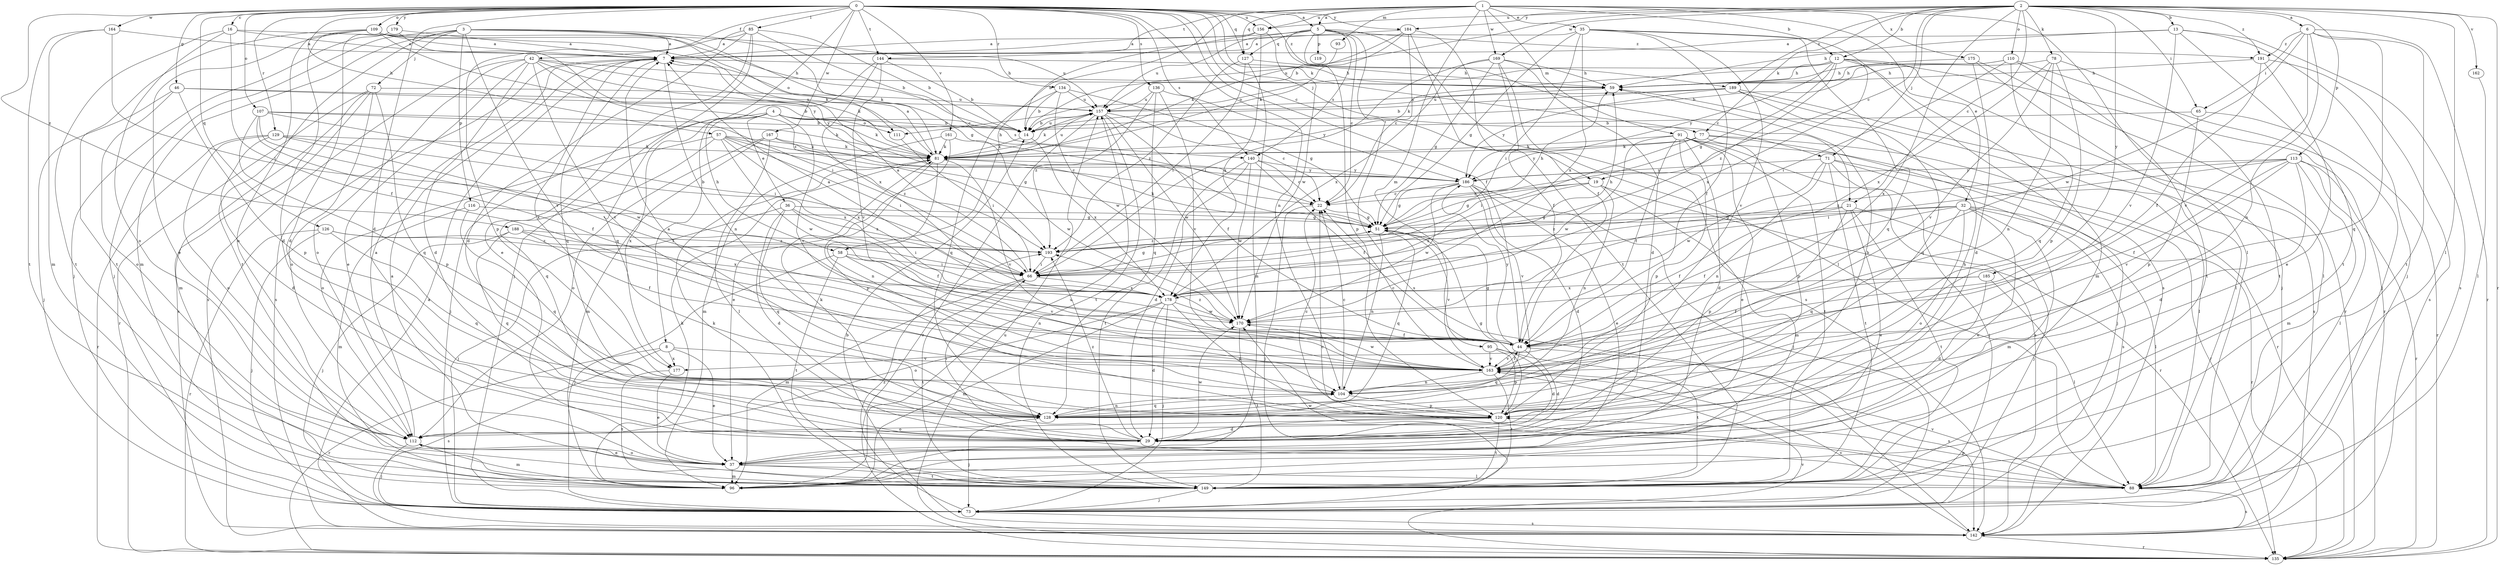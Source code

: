 strict digraph  {
0;
1;
2;
3;
4;
5;
6;
7;
8;
12;
13;
14;
16;
19;
21;
22;
29;
32;
35;
36;
37;
42;
44;
46;
51;
57;
58;
59;
65;
66;
71;
72;
73;
77;
78;
81;
85;
88;
91;
93;
95;
96;
104;
107;
109;
110;
111;
112;
113;
116;
119;
120;
126;
127;
128;
129;
134;
135;
136;
140;
142;
144;
149;
156;
157;
161;
162;
163;
164;
167;
169;
170;
175;
177;
178;
179;
184;
185;
186;
188;
189;
191;
193;
0 -> 5  [label=a];
0 -> 8  [label=b];
0 -> 16  [label=c];
0 -> 19  [label=c];
0 -> 29  [label=d];
0 -> 42  [label=f];
0 -> 44  [label=f];
0 -> 46  [label=g];
0 -> 57  [label=h];
0 -> 71  [label=j];
0 -> 77  [label=k];
0 -> 85  [label=l];
0 -> 104  [label=n];
0 -> 107  [label=o];
0 -> 109  [label=o];
0 -> 126  [label=q];
0 -> 127  [label=q];
0 -> 129  [label=r];
0 -> 134  [label=r];
0 -> 136  [label=s];
0 -> 140  [label=s];
0 -> 144  [label=t];
0 -> 156  [label=u];
0 -> 161  [label=v];
0 -> 164  [label=w];
0 -> 167  [label=w];
0 -> 179  [label=y];
0 -> 184  [label=y];
0 -> 188  [label=z];
0 -> 189  [label=z];
1 -> 5  [label=a];
1 -> 12  [label=b];
1 -> 32  [label=e];
1 -> 35  [label=e];
1 -> 58  [label=h];
1 -> 88  [label=l];
1 -> 91  [label=m];
1 -> 93  [label=m];
1 -> 95  [label=m];
1 -> 127  [label=q];
1 -> 144  [label=t];
1 -> 156  [label=u];
1 -> 169  [label=w];
1 -> 175  [label=x];
2 -> 6  [label=a];
2 -> 12  [label=b];
2 -> 13  [label=b];
2 -> 14  [label=b];
2 -> 19  [label=c];
2 -> 21  [label=c];
2 -> 65  [label=i];
2 -> 71  [label=j];
2 -> 77  [label=k];
2 -> 78  [label=k];
2 -> 88  [label=l];
2 -> 110  [label=o];
2 -> 113  [label=p];
2 -> 135  [label=r];
2 -> 156  [label=u];
2 -> 162  [label=v];
2 -> 169  [label=w];
2 -> 177  [label=x];
2 -> 184  [label=y];
2 -> 185  [label=y];
2 -> 189  [label=z];
2 -> 191  [label=z];
3 -> 7  [label=a];
3 -> 51  [label=g];
3 -> 72  [label=j];
3 -> 73  [label=j];
3 -> 81  [label=k];
3 -> 96  [label=m];
3 -> 111  [label=o];
3 -> 116  [label=p];
3 -> 149  [label=t];
3 -> 163  [label=v];
4 -> 14  [label=b];
4 -> 36  [label=e];
4 -> 58  [label=h];
4 -> 73  [label=j];
4 -> 81  [label=k];
4 -> 111  [label=o];
4 -> 140  [label=s];
4 -> 163  [label=v];
4 -> 177  [label=x];
5 -> 7  [label=a];
5 -> 21  [label=c];
5 -> 22  [label=c];
5 -> 88  [label=l];
5 -> 119  [label=p];
5 -> 120  [label=p];
5 -> 127  [label=q];
5 -> 140  [label=s];
5 -> 142  [label=s];
5 -> 157  [label=u];
5 -> 191  [label=z];
6 -> 65  [label=i];
6 -> 104  [label=n];
6 -> 128  [label=q];
6 -> 135  [label=r];
6 -> 149  [label=t];
6 -> 163  [label=v];
6 -> 170  [label=w];
6 -> 191  [label=z];
7 -> 59  [label=h];
7 -> 104  [label=n];
7 -> 128  [label=q];
7 -> 142  [label=s];
7 -> 177  [label=x];
8 -> 37  [label=e];
8 -> 135  [label=r];
8 -> 142  [label=s];
8 -> 163  [label=v];
8 -> 177  [label=x];
12 -> 51  [label=g];
12 -> 59  [label=h];
12 -> 81  [label=k];
12 -> 88  [label=l];
12 -> 96  [label=m];
12 -> 111  [label=o];
12 -> 135  [label=r];
12 -> 178  [label=x];
12 -> 186  [label=y];
12 -> 193  [label=z];
13 -> 7  [label=a];
13 -> 59  [label=h];
13 -> 73  [label=j];
13 -> 142  [label=s];
13 -> 149  [label=t];
13 -> 163  [label=v];
14 -> 81  [label=k];
14 -> 157  [label=u];
14 -> 178  [label=x];
16 -> 7  [label=a];
16 -> 44  [label=f];
16 -> 112  [label=o];
16 -> 149  [label=t];
16 -> 157  [label=u];
19 -> 22  [label=c];
19 -> 51  [label=g];
19 -> 96  [label=m];
19 -> 104  [label=n];
19 -> 135  [label=r];
19 -> 178  [label=x];
21 -> 37  [label=e];
21 -> 44  [label=f];
21 -> 51  [label=g];
21 -> 73  [label=j];
21 -> 120  [label=p];
21 -> 149  [label=t];
22 -> 51  [label=g];
22 -> 73  [label=j];
29 -> 59  [label=h];
29 -> 66  [label=i];
29 -> 81  [label=k];
29 -> 170  [label=w];
29 -> 193  [label=z];
32 -> 37  [label=e];
32 -> 44  [label=f];
32 -> 51  [label=g];
32 -> 88  [label=l];
32 -> 96  [label=m];
32 -> 112  [label=o];
32 -> 128  [label=q];
32 -> 135  [label=r];
32 -> 193  [label=z];
35 -> 7  [label=a];
35 -> 44  [label=f];
35 -> 51  [label=g];
35 -> 66  [label=i];
35 -> 128  [label=q];
35 -> 142  [label=s];
35 -> 163  [label=v];
35 -> 178  [label=x];
36 -> 29  [label=d];
36 -> 44  [label=f];
36 -> 51  [label=g];
36 -> 73  [label=j];
36 -> 128  [label=q];
36 -> 193  [label=z];
37 -> 88  [label=l];
37 -> 96  [label=m];
37 -> 112  [label=o];
37 -> 149  [label=t];
42 -> 29  [label=d];
42 -> 37  [label=e];
42 -> 59  [label=h];
42 -> 66  [label=i];
42 -> 81  [label=k];
42 -> 112  [label=o];
42 -> 142  [label=s];
42 -> 163  [label=v];
42 -> 186  [label=y];
44 -> 29  [label=d];
44 -> 51  [label=g];
44 -> 128  [label=q];
44 -> 142  [label=s];
44 -> 163  [label=v];
44 -> 186  [label=y];
44 -> 193  [label=z];
46 -> 14  [label=b];
46 -> 73  [label=j];
46 -> 112  [label=o];
46 -> 120  [label=p];
46 -> 157  [label=u];
51 -> 59  [label=h];
51 -> 81  [label=k];
51 -> 104  [label=n];
51 -> 128  [label=q];
51 -> 163  [label=v];
51 -> 193  [label=z];
57 -> 51  [label=g];
57 -> 66  [label=i];
57 -> 81  [label=k];
57 -> 112  [label=o];
57 -> 128  [label=q];
57 -> 170  [label=w];
57 -> 178  [label=x];
57 -> 193  [label=z];
58 -> 66  [label=i];
58 -> 73  [label=j];
58 -> 104  [label=n];
58 -> 149  [label=t];
58 -> 163  [label=v];
59 -> 157  [label=u];
65 -> 14  [label=b];
65 -> 120  [label=p];
65 -> 135  [label=r];
66 -> 7  [label=a];
66 -> 51  [label=g];
66 -> 59  [label=h];
66 -> 96  [label=m];
66 -> 149  [label=t];
66 -> 178  [label=x];
71 -> 73  [label=j];
71 -> 104  [label=n];
71 -> 135  [label=r];
71 -> 142  [label=s];
71 -> 149  [label=t];
71 -> 170  [label=w];
71 -> 186  [label=y];
72 -> 96  [label=m];
72 -> 112  [label=o];
72 -> 128  [label=q];
72 -> 135  [label=r];
72 -> 142  [label=s];
72 -> 157  [label=u];
73 -> 142  [label=s];
73 -> 193  [label=z];
77 -> 66  [label=i];
77 -> 73  [label=j];
77 -> 81  [label=k];
77 -> 88  [label=l];
77 -> 120  [label=p];
77 -> 186  [label=y];
78 -> 59  [label=h];
78 -> 104  [label=n];
78 -> 120  [label=p];
78 -> 149  [label=t];
78 -> 163  [label=v];
78 -> 178  [label=x];
81 -> 7  [label=a];
81 -> 104  [label=n];
81 -> 120  [label=p];
81 -> 157  [label=u];
81 -> 163  [label=v];
81 -> 186  [label=y];
85 -> 7  [label=a];
85 -> 14  [label=b];
85 -> 22  [label=c];
85 -> 29  [label=d];
85 -> 37  [label=e];
85 -> 73  [label=j];
85 -> 120  [label=p];
88 -> 7  [label=a];
88 -> 22  [label=c];
88 -> 120  [label=p];
88 -> 142  [label=s];
88 -> 163  [label=v];
88 -> 170  [label=w];
91 -> 29  [label=d];
91 -> 37  [label=e];
91 -> 44  [label=f];
91 -> 81  [label=k];
91 -> 120  [label=p];
91 -> 135  [label=r];
91 -> 142  [label=s];
91 -> 149  [label=t];
91 -> 170  [label=w];
93 -> 81  [label=k];
95 -> 29  [label=d];
95 -> 120  [label=p];
95 -> 149  [label=t];
95 -> 163  [label=v];
96 -> 81  [label=k];
96 -> 157  [label=u];
104 -> 7  [label=a];
104 -> 22  [label=c];
104 -> 120  [label=p];
104 -> 128  [label=q];
107 -> 14  [label=b];
107 -> 44  [label=f];
107 -> 66  [label=i];
107 -> 81  [label=k];
107 -> 120  [label=p];
107 -> 170  [label=w];
109 -> 7  [label=a];
109 -> 14  [label=b];
109 -> 29  [label=d];
109 -> 37  [label=e];
109 -> 81  [label=k];
109 -> 112  [label=o];
109 -> 149  [label=t];
109 -> 193  [label=z];
110 -> 14  [label=b];
110 -> 59  [label=h];
110 -> 66  [label=i];
110 -> 73  [label=j];
110 -> 128  [label=q];
110 -> 149  [label=t];
111 -> 66  [label=i];
112 -> 7  [label=a];
112 -> 37  [label=e];
112 -> 73  [label=j];
112 -> 96  [label=m];
113 -> 29  [label=d];
113 -> 44  [label=f];
113 -> 66  [label=i];
113 -> 88  [label=l];
113 -> 96  [label=m];
113 -> 135  [label=r];
113 -> 163  [label=v];
113 -> 186  [label=y];
113 -> 193  [label=z];
116 -> 51  [label=g];
116 -> 96  [label=m];
116 -> 128  [label=q];
120 -> 22  [label=c];
120 -> 29  [label=d];
120 -> 51  [label=g];
120 -> 59  [label=h];
120 -> 112  [label=o];
120 -> 149  [label=t];
126 -> 73  [label=j];
126 -> 128  [label=q];
126 -> 135  [label=r];
126 -> 178  [label=x];
126 -> 193  [label=z];
127 -> 59  [label=h];
127 -> 66  [label=i];
127 -> 96  [label=m];
127 -> 193  [label=z];
128 -> 73  [label=j];
128 -> 104  [label=n];
129 -> 29  [label=d];
129 -> 44  [label=f];
129 -> 81  [label=k];
129 -> 112  [label=o];
129 -> 135  [label=r];
129 -> 178  [label=x];
134 -> 14  [label=b];
134 -> 51  [label=g];
134 -> 128  [label=q];
134 -> 157  [label=u];
134 -> 170  [label=w];
135 -> 157  [label=u];
135 -> 163  [label=v];
136 -> 128  [label=q];
136 -> 157  [label=u];
136 -> 163  [label=v];
136 -> 186  [label=y];
136 -> 193  [label=z];
140 -> 22  [label=c];
140 -> 29  [label=d];
140 -> 44  [label=f];
140 -> 149  [label=t];
140 -> 170  [label=w];
140 -> 186  [label=y];
142 -> 7  [label=a];
142 -> 14  [label=b];
142 -> 135  [label=r];
142 -> 163  [label=v];
144 -> 14  [label=b];
144 -> 59  [label=h];
144 -> 128  [label=q];
144 -> 163  [label=v];
144 -> 178  [label=x];
149 -> 73  [label=j];
149 -> 81  [label=k];
156 -> 7  [label=a];
156 -> 14  [label=b];
156 -> 170  [label=w];
156 -> 178  [label=x];
157 -> 14  [label=b];
157 -> 22  [label=c];
157 -> 44  [label=f];
157 -> 81  [label=k];
157 -> 135  [label=r];
157 -> 149  [label=t];
157 -> 170  [label=w];
161 -> 37  [label=e];
161 -> 81  [label=k];
161 -> 96  [label=m];
161 -> 170  [label=w];
162 -> 88  [label=l];
163 -> 22  [label=c];
163 -> 44  [label=f];
163 -> 104  [label=n];
163 -> 149  [label=t];
163 -> 170  [label=w];
164 -> 7  [label=a];
164 -> 66  [label=i];
164 -> 96  [label=m];
164 -> 149  [label=t];
167 -> 22  [label=c];
167 -> 81  [label=k];
167 -> 88  [label=l];
167 -> 96  [label=m];
167 -> 112  [label=o];
169 -> 29  [label=d];
169 -> 44  [label=f];
169 -> 51  [label=g];
169 -> 59  [label=h];
169 -> 66  [label=i];
169 -> 142  [label=s];
169 -> 178  [label=x];
170 -> 44  [label=f];
170 -> 149  [label=t];
175 -> 29  [label=d];
175 -> 59  [label=h];
175 -> 73  [label=j];
175 -> 135  [label=r];
177 -> 37  [label=e];
177 -> 149  [label=t];
178 -> 7  [label=a];
178 -> 29  [label=d];
178 -> 73  [label=j];
178 -> 96  [label=m];
178 -> 112  [label=o];
178 -> 120  [label=p];
178 -> 170  [label=w];
179 -> 7  [label=a];
179 -> 29  [label=d];
179 -> 73  [label=j];
179 -> 186  [label=y];
184 -> 7  [label=a];
184 -> 22  [label=c];
184 -> 44  [label=f];
184 -> 81  [label=k];
184 -> 149  [label=t];
184 -> 157  [label=u];
185 -> 29  [label=d];
185 -> 44  [label=f];
185 -> 88  [label=l];
185 -> 178  [label=x];
186 -> 22  [label=c];
186 -> 29  [label=d];
186 -> 37  [label=e];
186 -> 51  [label=g];
186 -> 73  [label=j];
186 -> 163  [label=v];
186 -> 170  [label=w];
188 -> 44  [label=f];
188 -> 66  [label=i];
188 -> 73  [label=j];
188 -> 128  [label=q];
188 -> 193  [label=z];
189 -> 14  [label=b];
189 -> 88  [label=l];
189 -> 128  [label=q];
189 -> 142  [label=s];
189 -> 157  [label=u];
189 -> 186  [label=y];
191 -> 37  [label=e];
191 -> 44  [label=f];
191 -> 59  [label=h];
191 -> 142  [label=s];
193 -> 66  [label=i];
}
